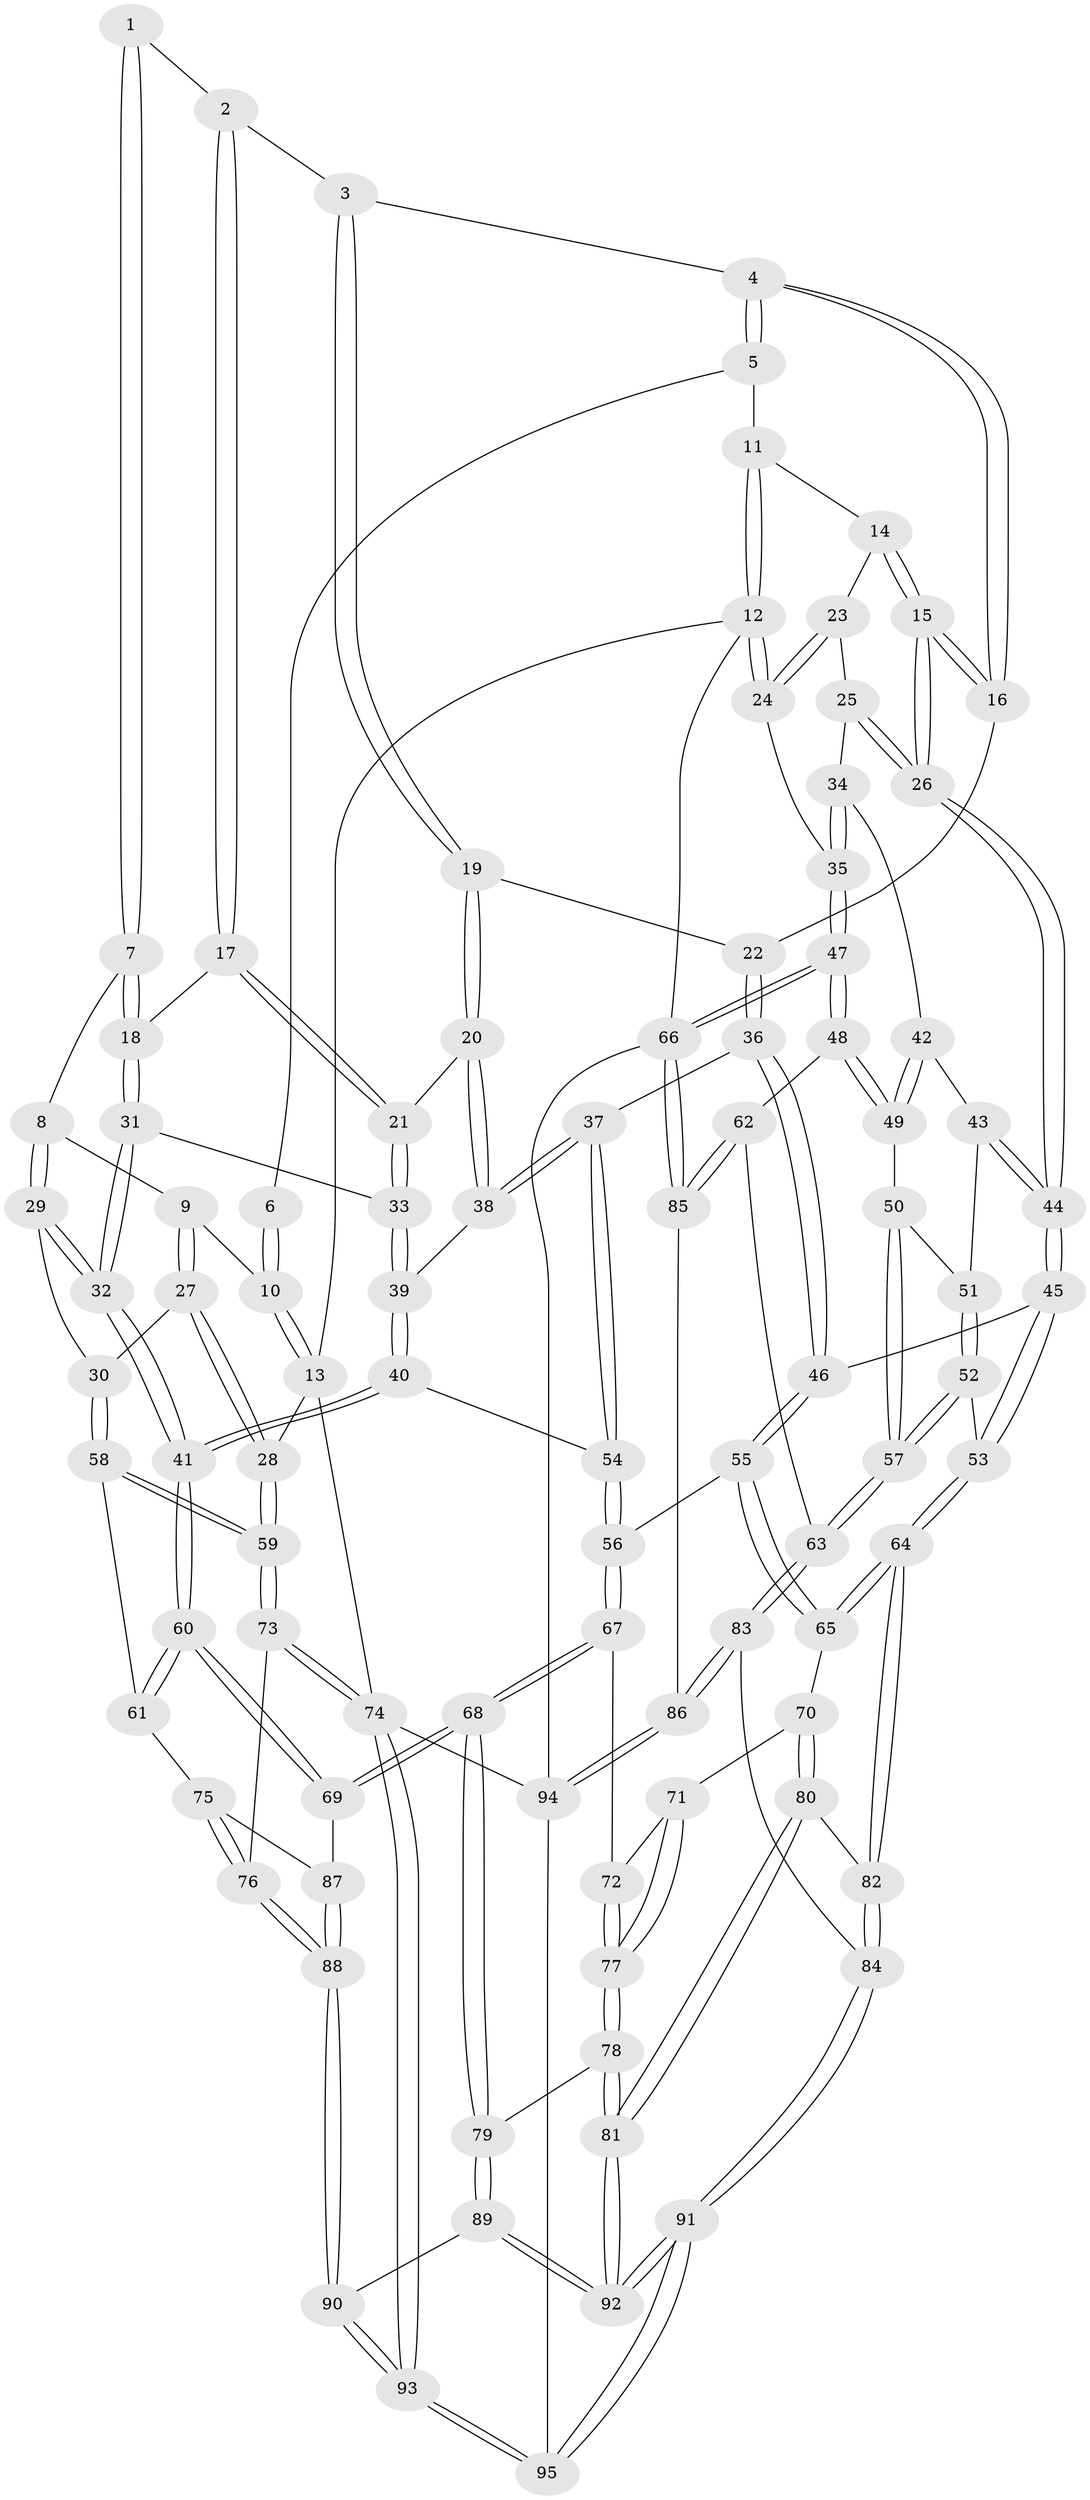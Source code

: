 // Generated by graph-tools (version 1.1) at 2025/51/03/09/25 03:51:08]
// undirected, 95 vertices, 234 edges
graph export_dot {
graph [start="1"]
  node [color=gray90,style=filled];
  1 [pos="+0.313249100814878+0.06212879961320395"];
  2 [pos="+0.4223713575756431+0.10561374534378107"];
  3 [pos="+0.4357652208272542+0.0999394569881284"];
  4 [pos="+0.4850873038833279+0.04790349963894318"];
  5 [pos="+0.5051698960523651+0"];
  6 [pos="+0.2776240700121284+0"];
  7 [pos="+0.21814449101524439+0.16683767547269837"];
  8 [pos="+0.19002143763465468+0.15401909872933467"];
  9 [pos="+0.14048584254401847+0.11730096801769425"];
  10 [pos="+0+0"];
  11 [pos="+0.7942056536068288+0"];
  12 [pos="+1+0"];
  13 [pos="+0+0"];
  14 [pos="+0.7950316953707621+0.07034985528000734"];
  15 [pos="+0.6486424731855046+0.23522188551390352"];
  16 [pos="+0.6400747418480078+0.23206240936926398"];
  17 [pos="+0.32659769818125883+0.1679078782629759"];
  18 [pos="+0.23279955828605767+0.17661171568079656"];
  19 [pos="+0.45003743481157926+0.2557724377057438"];
  20 [pos="+0.4098910106451863+0.27852142640883476"];
  21 [pos="+0.40120995555508443+0.2761104804109717"];
  22 [pos="+0.5202599861121711+0.2687909078125529"];
  23 [pos="+0.8427163103611903+0.11685123512510233"];
  24 [pos="+1+0.14075276186219554"];
  25 [pos="+0.8981349677297088+0.24236380198348384"];
  26 [pos="+0.6568643120745724+0.25526666169432133"];
  27 [pos="+0.027302153377435346+0.35022879910063853"];
  28 [pos="+0+0.3672409989283195"];
  29 [pos="+0.1254341429018244+0.38911599916957407"];
  30 [pos="+0.1146761855956258+0.38856704602719194"];
  31 [pos="+0.2608927245743632+0.278039480412042"];
  32 [pos="+0.17380076490007118+0.40495473110112185"];
  33 [pos="+0.3100254421700332+0.30644692117768496"];
  34 [pos="+0.9129698357286398+0.26526322422719645"];
  35 [pos="+1+0.2717407128505043"];
  36 [pos="+0.4850224064942074+0.38562552194301947"];
  37 [pos="+0.4442617137522699+0.3983199087703421"];
  38 [pos="+0.42086198838020983+0.37480624222597914"];
  39 [pos="+0.32806558623758664+0.38000539982694836"];
  40 [pos="+0.2681974978167708+0.46966066350905744"];
  41 [pos="+0.2419829375142077+0.48179501643032324"];
  42 [pos="+0.8604873525562339+0.33740724280387446"];
  43 [pos="+0.73192145314648+0.3328609855885414"];
  44 [pos="+0.6765135716411173+0.32055824109734654"];
  45 [pos="+0.6465524033990864+0.40352091163584847"];
  46 [pos="+0.5736088459842416+0.4109308726700089"];
  47 [pos="+1+0.5283073752210296"];
  48 [pos="+0.9658721257792074+0.4751356781146381"];
  49 [pos="+0.8855305476859584+0.41886954221124845"];
  50 [pos="+0.8559109757468635+0.4367816679896908"];
  51 [pos="+0.7889631924618589+0.4228362595732069"];
  52 [pos="+0.7207020280448468+0.5723409908197665"];
  53 [pos="+0.6859086158304254+0.5625316466319351"];
  54 [pos="+0.42723941409622457+0.4849300931914802"];
  55 [pos="+0.4834953749791066+0.51671454762007"];
  56 [pos="+0.4460445454880374+0.5155559285794485"];
  57 [pos="+0.7268056585012556+0.5746868109390779"];
  58 [pos="+0.0580802260528416+0.5367489942206565"];
  59 [pos="+0+0.5524571069547796"];
  60 [pos="+0.22359848785972863+0.6009126341522756"];
  61 [pos="+0.14367498653825947+0.591020350500824"];
  62 [pos="+0.7581741684697315+0.5979416468286489"];
  63 [pos="+0.7578756859166579+0.5979095944259847"];
  64 [pos="+0.6512556518931909+0.5830507436453614"];
  65 [pos="+0.6291332005510981+0.5843925659291278"];
  66 [pos="+1+0.7237925156450975"];
  67 [pos="+0.4157707630604429+0.6014071805016568"];
  68 [pos="+0.24992334169950808+0.6464202196618483"];
  69 [pos="+0.23883503495244007+0.6307986072680875"];
  70 [pos="+0.5388975456227718+0.6360942463326257"];
  71 [pos="+0.49809495309813745+0.6364784232431046"];
  72 [pos="+0.424121245205236+0.610098177176973"];
  73 [pos="+0+0.6239690807865079"];
  74 [pos="+0+1"];
  75 [pos="+0.021061011736718968+0.6700712625894227"];
  76 [pos="+0.01801049641575384+0.6708813299936266"];
  77 [pos="+0.4506893876162691+0.8027316744017996"];
  78 [pos="+0.4509042711909699+0.8480875129158647"];
  79 [pos="+0.25600427727250696+0.7115530881206122"];
  80 [pos="+0.5203117960123771+0.7721644334223222"];
  81 [pos="+0.46683228333673626+0.8689399464645292"];
  82 [pos="+0.6319444158093084+0.6743843578611434"];
  83 [pos="+0.7620643653700918+0.8050755331484591"];
  84 [pos="+0.6722833302322975+0.8350258018083888"];
  85 [pos="+1+0.7368600958026813"];
  86 [pos="+0.8807935186253618+0.851417943104946"];
  87 [pos="+0.09375851241735063+0.6963388690800367"];
  88 [pos="+0.0996079922861879+0.8211687287502566"];
  89 [pos="+0.12629942268618397+0.8666133399641344"];
  90 [pos="+0.11821676160573791+0.8730368597057856"];
  91 [pos="+0.5134354423186585+0.9714379790737017"];
  92 [pos="+0.48131933446532665+0.9105194531551914"];
  93 [pos="+0+1"];
  94 [pos="+0.7769060626939015+1"];
  95 [pos="+0.5132385680700328+1"];
  1 -- 2;
  1 -- 7;
  1 -- 7;
  2 -- 3;
  2 -- 17;
  2 -- 17;
  3 -- 4;
  3 -- 19;
  3 -- 19;
  4 -- 5;
  4 -- 5;
  4 -- 16;
  4 -- 16;
  5 -- 6;
  5 -- 11;
  6 -- 10;
  6 -- 10;
  7 -- 8;
  7 -- 18;
  7 -- 18;
  8 -- 9;
  8 -- 29;
  8 -- 29;
  9 -- 10;
  9 -- 27;
  9 -- 27;
  10 -- 13;
  10 -- 13;
  11 -- 12;
  11 -- 12;
  11 -- 14;
  12 -- 13;
  12 -- 24;
  12 -- 24;
  12 -- 66;
  13 -- 28;
  13 -- 74;
  14 -- 15;
  14 -- 15;
  14 -- 23;
  15 -- 16;
  15 -- 16;
  15 -- 26;
  15 -- 26;
  16 -- 22;
  17 -- 18;
  17 -- 21;
  17 -- 21;
  18 -- 31;
  18 -- 31;
  19 -- 20;
  19 -- 20;
  19 -- 22;
  20 -- 21;
  20 -- 38;
  20 -- 38;
  21 -- 33;
  21 -- 33;
  22 -- 36;
  22 -- 36;
  23 -- 24;
  23 -- 24;
  23 -- 25;
  24 -- 35;
  25 -- 26;
  25 -- 26;
  25 -- 34;
  26 -- 44;
  26 -- 44;
  27 -- 28;
  27 -- 28;
  27 -- 30;
  28 -- 59;
  28 -- 59;
  29 -- 30;
  29 -- 32;
  29 -- 32;
  30 -- 58;
  30 -- 58;
  31 -- 32;
  31 -- 32;
  31 -- 33;
  32 -- 41;
  32 -- 41;
  33 -- 39;
  33 -- 39;
  34 -- 35;
  34 -- 35;
  34 -- 42;
  35 -- 47;
  35 -- 47;
  36 -- 37;
  36 -- 46;
  36 -- 46;
  37 -- 38;
  37 -- 38;
  37 -- 54;
  37 -- 54;
  38 -- 39;
  39 -- 40;
  39 -- 40;
  40 -- 41;
  40 -- 41;
  40 -- 54;
  41 -- 60;
  41 -- 60;
  42 -- 43;
  42 -- 49;
  42 -- 49;
  43 -- 44;
  43 -- 44;
  43 -- 51;
  44 -- 45;
  44 -- 45;
  45 -- 46;
  45 -- 53;
  45 -- 53;
  46 -- 55;
  46 -- 55;
  47 -- 48;
  47 -- 48;
  47 -- 66;
  47 -- 66;
  48 -- 49;
  48 -- 49;
  48 -- 62;
  49 -- 50;
  50 -- 51;
  50 -- 57;
  50 -- 57;
  51 -- 52;
  51 -- 52;
  52 -- 53;
  52 -- 57;
  52 -- 57;
  53 -- 64;
  53 -- 64;
  54 -- 56;
  54 -- 56;
  55 -- 56;
  55 -- 65;
  55 -- 65;
  56 -- 67;
  56 -- 67;
  57 -- 63;
  57 -- 63;
  58 -- 59;
  58 -- 59;
  58 -- 61;
  59 -- 73;
  59 -- 73;
  60 -- 61;
  60 -- 61;
  60 -- 69;
  60 -- 69;
  61 -- 75;
  62 -- 63;
  62 -- 85;
  62 -- 85;
  63 -- 83;
  63 -- 83;
  64 -- 65;
  64 -- 65;
  64 -- 82;
  64 -- 82;
  65 -- 70;
  66 -- 85;
  66 -- 85;
  66 -- 94;
  67 -- 68;
  67 -- 68;
  67 -- 72;
  68 -- 69;
  68 -- 69;
  68 -- 79;
  68 -- 79;
  69 -- 87;
  70 -- 71;
  70 -- 80;
  70 -- 80;
  71 -- 72;
  71 -- 77;
  71 -- 77;
  72 -- 77;
  72 -- 77;
  73 -- 74;
  73 -- 74;
  73 -- 76;
  74 -- 93;
  74 -- 93;
  74 -- 94;
  75 -- 76;
  75 -- 76;
  75 -- 87;
  76 -- 88;
  76 -- 88;
  77 -- 78;
  77 -- 78;
  78 -- 79;
  78 -- 81;
  78 -- 81;
  79 -- 89;
  79 -- 89;
  80 -- 81;
  80 -- 81;
  80 -- 82;
  81 -- 92;
  81 -- 92;
  82 -- 84;
  82 -- 84;
  83 -- 84;
  83 -- 86;
  83 -- 86;
  84 -- 91;
  84 -- 91;
  85 -- 86;
  86 -- 94;
  86 -- 94;
  87 -- 88;
  87 -- 88;
  88 -- 90;
  88 -- 90;
  89 -- 90;
  89 -- 92;
  89 -- 92;
  90 -- 93;
  90 -- 93;
  91 -- 92;
  91 -- 92;
  91 -- 95;
  91 -- 95;
  93 -- 95;
  93 -- 95;
  94 -- 95;
}
